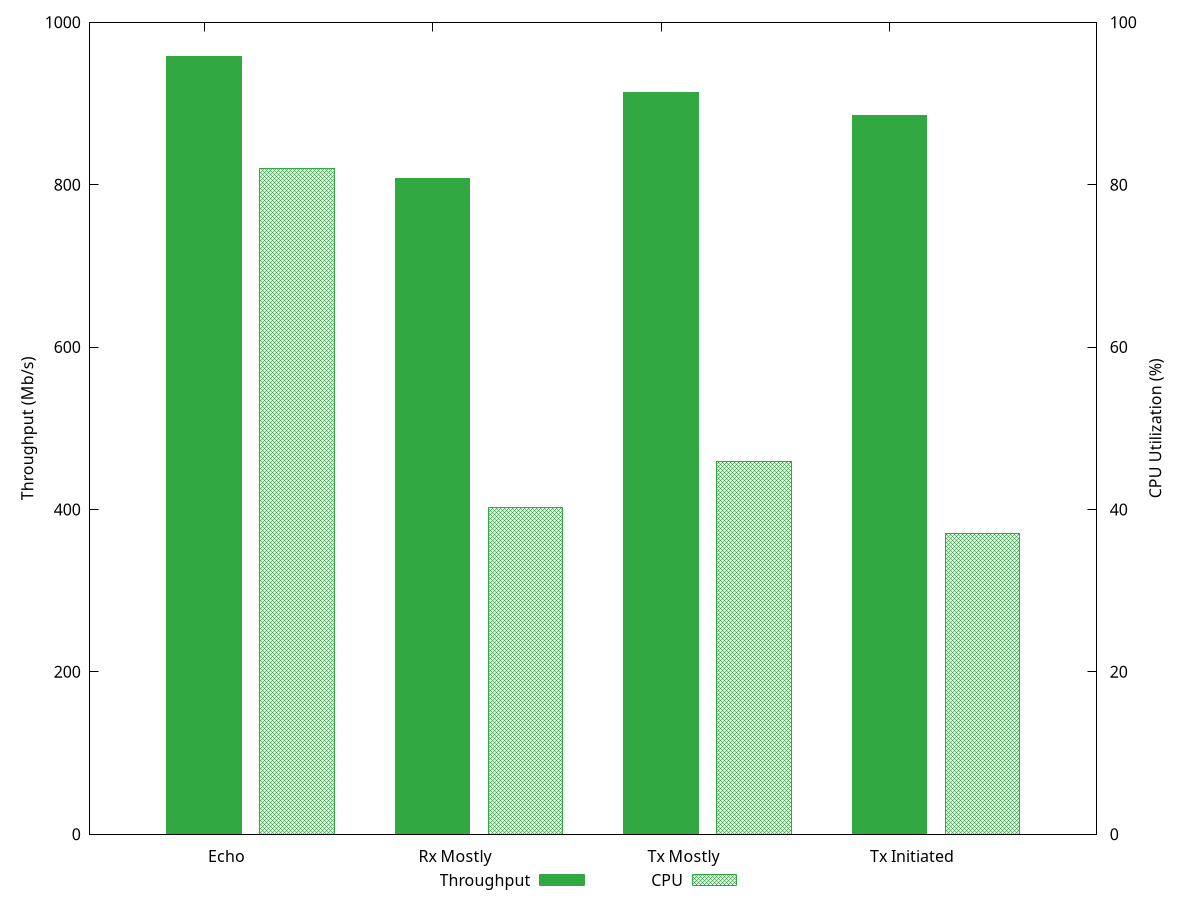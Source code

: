 set term postscript eps enhanced color size 4.5,3 font ",18"
set output "asym.eps"

set ylabel "Throughput (Mbps)"
set y2label "CPU Utilisation (%)"

unset key
reset
dx=5.
n=2
total_box_width_relative=0.65
gap_width_relative=0
d_width=(gap_width_relative+total_box_width_relative)*dx/8.
reset
set xtics offset 2.5,0 ("Echo" 0, "Rx Mostly" 1, "Tx Mostly" 2, "Tx Initiated" 3)
set yrange [0:1000]
set y2range [0:100]
set ytics nomirror
set y2tics nomirror
set y2label "CPU Utilization (%)" offset -0.7,0,0
set ylabel "Throughput (Mb/s)" offset 1,0,0
set boxwidth total_box_width_relative/n relative
set style fill solid
set key outside below 

$Data << __EOD__
"Echo" 958 82.00
"Rx Mostly" 807.627903 40.21
"Tx Mostly" 913.799619 45.84
"Tx Initiated" 885.755494 37
__EOD__


plot $Data using 0:2:xtic(1) axes x1y1 title 'Throughput' with boxes lc rgb "0x32a842",\
     $Data using ($0+d_width):3 axes x1y2 title 'CPU' with boxes lc rgb "0x32a842" fs pattern 2